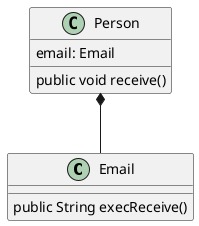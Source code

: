 @startuml
'https://plantuml.com/class-diagram

class Email
class Person

Person *-- Email

class Person {
    email: Email
    public void receive()
}

class Email {
    public String execReceive()
}

@enduml